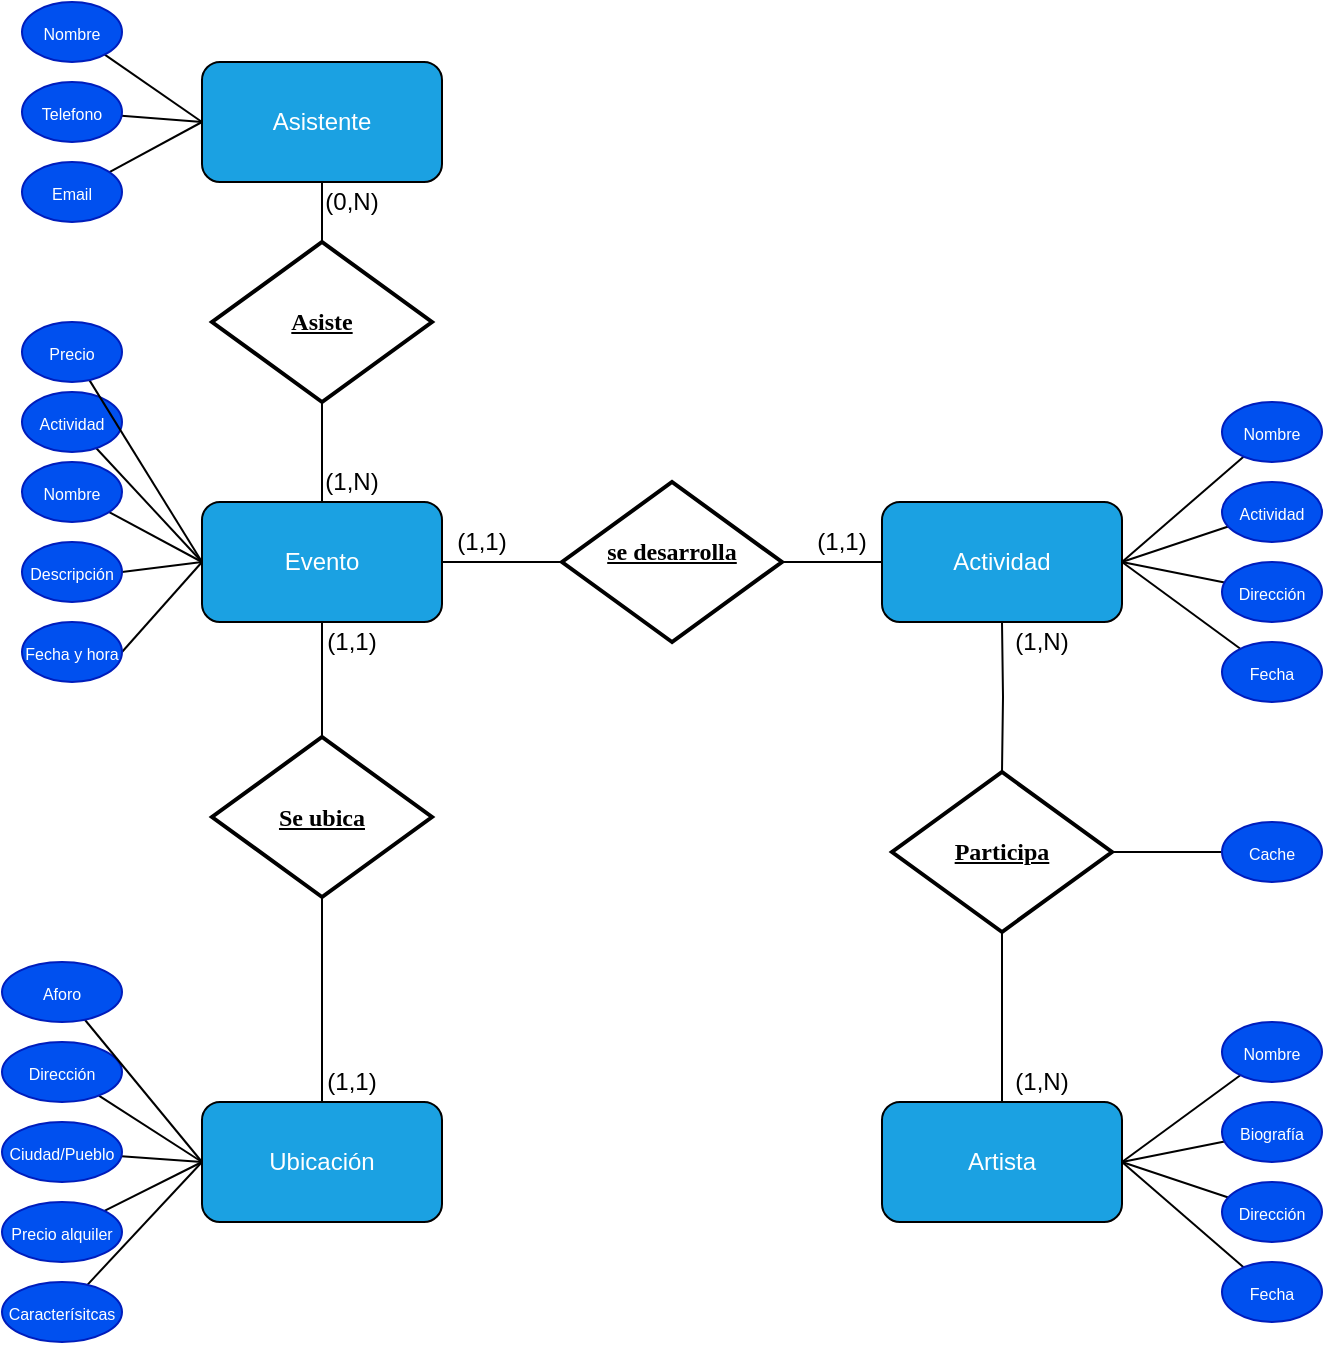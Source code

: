 <mxfile version="24.5.3" type="device">
  <diagram name="Page-1" id="s39b4DrjpuMmn1QRbg7P">
    <mxGraphModel dx="1725" dy="1618" grid="1" gridSize="10" guides="1" tooltips="1" connect="1" arrows="1" fold="1" page="1" pageScale="1" pageWidth="850" pageHeight="1100" math="0" shadow="0">
      <root>
        <mxCell id="0" />
        <mxCell id="1" parent="0" />
        <mxCell id="AmZMGiOZ296bvr_FSHlj-7" value="" style="rhombus;whiteSpace=wrap;html=1;fillColor=#FFFFFF;rotation=-180;strokeColor=#000000;strokeWidth=2;" vertex="1" parent="1">
          <mxGeometry x="45" y="-50" width="110" height="80" as="geometry" />
        </mxCell>
        <mxCell id="AmZMGiOZ296bvr_FSHlj-6" value="" style="rhombus;whiteSpace=wrap;html=1;fillColor=#FFFFFF;rotation=-180;strokeColor=#000000;strokeWidth=2;" vertex="1" parent="1">
          <mxGeometry x="385" y="215" width="110" height="80" as="geometry" />
        </mxCell>
        <mxCell id="AmZMGiOZ296bvr_FSHlj-5" value="" style="rhombus;whiteSpace=wrap;html=1;fillColor=#FFFFFF;rotation=-180;strokeColor=#000000;strokeWidth=2;" vertex="1" parent="1">
          <mxGeometry x="45" y="197.5" width="110" height="80" as="geometry" />
        </mxCell>
        <mxCell id="2Ec3089QmEi5QG__vyva-1" value="Actividad" style="rounded=1;whiteSpace=wrap;html=1;fillColor=#1ba1e2;fontColor=#ffffff;strokeColor=#000000;" parent="1" vertex="1">
          <mxGeometry x="380" y="80" width="120" height="60" as="geometry" />
        </mxCell>
        <mxCell id="2Ec3089QmEi5QG__vyva-71" style="edgeStyle=orthogonalEdgeStyle;rounded=0;orthogonalLoop=1;jettySize=auto;html=1;endArrow=none;endFill=0;entryX=1;entryY=0.5;entryDx=0;entryDy=0;fontColor=#000000;strokeColor=#000000;" parent="1" source="2Ec3089QmEi5QG__vyva-2" edge="1">
          <mxGeometry relative="1" as="geometry">
            <mxPoint x="440" y="295" as="targetPoint" />
          </mxGeometry>
        </mxCell>
        <mxCell id="2Ec3089QmEi5QG__vyva-2" value="Artista" style="rounded=1;whiteSpace=wrap;html=1;fillColor=#1ba1e2;fontColor=#ffffff;strokeColor=#000000;" parent="1" vertex="1">
          <mxGeometry x="380" y="380" width="120" height="60" as="geometry" />
        </mxCell>
        <mxCell id="2Ec3089QmEi5QG__vyva-74" style="rounded=0;orthogonalLoop=1;jettySize=auto;html=1;entryX=1;entryY=0.5;entryDx=0;entryDy=0;endArrow=none;endFill=0;fontColor=#000000;strokeColor=#000000;" parent="1" source="2Ec3089QmEi5QG__vyva-3" edge="1">
          <mxGeometry relative="1" as="geometry">
            <mxPoint x="100" y="277.5" as="targetPoint" />
          </mxGeometry>
        </mxCell>
        <mxCell id="2Ec3089QmEi5QG__vyva-3" value="Ubicación" style="rounded=1;whiteSpace=wrap;html=1;fillColor=#1ba1e2;fontColor=#ffffff;strokeColor=#000000;" parent="1" vertex="1">
          <mxGeometry x="40" y="380" width="120" height="60" as="geometry" />
        </mxCell>
        <mxCell id="2Ec3089QmEi5QG__vyva-4" value="Evento" style="rounded=1;whiteSpace=wrap;html=1;fillColor=#1ba1e2;fontColor=#ffffff;strokeColor=#000000;" parent="1" vertex="1">
          <mxGeometry x="40" y="80" width="120" height="60" as="geometry" />
        </mxCell>
        <mxCell id="2Ec3089QmEi5QG__vyva-68" style="rounded=0;orthogonalLoop=1;jettySize=auto;html=1;entryX=0;entryY=0.5;entryDx=0;entryDy=0;endArrow=none;endFill=0;strokeColor=#000000;" parent="1" source="2Ec3089QmEi5QG__vyva-5" edge="1">
          <mxGeometry relative="1" as="geometry">
            <mxPoint x="100" y="-50" as="targetPoint" />
          </mxGeometry>
        </mxCell>
        <mxCell id="2Ec3089QmEi5QG__vyva-5" value="Asistente" style="rounded=1;whiteSpace=wrap;html=1;fillColor=#1ba1e2;fontColor=#ffffff;strokeColor=#000000;" parent="1" vertex="1">
          <mxGeometry x="40" y="-140" width="120" height="60" as="geometry" />
        </mxCell>
        <mxCell id="2Ec3089QmEi5QG__vyva-19" style="rounded=0;orthogonalLoop=1;jettySize=auto;html=1;exitX=0;exitY=0.5;exitDx=0;exitDy=0;entryX=0;entryY=0.5;entryDx=0;entryDy=0;endArrow=none;endFill=0;strokeColor=#000000;" parent="1" source="2Ec3089QmEi5QG__vyva-13" target="2Ec3089QmEi5QG__vyva-1" edge="1">
          <mxGeometry relative="1" as="geometry" />
        </mxCell>
        <mxCell id="2Ec3089QmEi5QG__vyva-13" value="" style="rhombus;whiteSpace=wrap;html=1;fillColor=#FFFFFF;rotation=-180;strokeColor=#000000;strokeWidth=2;" parent="1" vertex="1">
          <mxGeometry x="220" y="70" width="110" height="80" as="geometry" />
        </mxCell>
        <mxCell id="2Ec3089QmEi5QG__vyva-18" value="" style="endArrow=none;html=1;rounded=0;exitX=1;exitY=0.5;exitDx=0;exitDy=0;entryX=1;entryY=0.5;entryDx=0;entryDy=0;startArrow=none;startFill=0;endFill=0;strokeColor=#000000;" parent="1" source="2Ec3089QmEi5QG__vyva-4" edge="1" target="2Ec3089QmEi5QG__vyva-13">
          <mxGeometry width="50" height="50" relative="1" as="geometry">
            <mxPoint x="370" y="210" as="sourcePoint" />
            <mxPoint x="240" y="110" as="targetPoint" />
          </mxGeometry>
        </mxCell>
        <mxCell id="2Ec3089QmEi5QG__vyva-25" style="rounded=0;orthogonalLoop=1;jettySize=auto;html=1;entryX=0;entryY=0.5;entryDx=0;entryDy=0;endArrow=none;endFill=0;strokeColor=#000000;" parent="1" source="2Ec3089QmEi5QG__vyva-20" target="2Ec3089QmEi5QG__vyva-4" edge="1">
          <mxGeometry relative="1" as="geometry" />
        </mxCell>
        <mxCell id="2Ec3089QmEi5QG__vyva-20" value="&lt;font style=&quot;font-size: 8px;&quot;&gt;Nombre&lt;/font&gt;" style="ellipse;whiteSpace=wrap;html=1;fillColor=#0050ef;fontColor=#ffffff;strokeColor=#001DBC;" parent="1" vertex="1">
          <mxGeometry x="-50" y="60" width="50" height="30" as="geometry" />
        </mxCell>
        <mxCell id="2Ec3089QmEi5QG__vyva-26" style="rounded=0;orthogonalLoop=1;jettySize=auto;html=1;endArrow=none;endFill=0;strokeColor=#000000;" parent="1" source="2Ec3089QmEi5QG__vyva-21" edge="1">
          <mxGeometry relative="1" as="geometry">
            <mxPoint x="40" y="110" as="targetPoint" />
          </mxGeometry>
        </mxCell>
        <mxCell id="2Ec3089QmEi5QG__vyva-21" value="&lt;font style=&quot;font-size: 8px;&quot;&gt;Actividad&lt;/font&gt;" style="ellipse;whiteSpace=wrap;html=1;fillColor=#0050ef;fontColor=#ffffff;strokeColor=#001DBC;" parent="1" vertex="1">
          <mxGeometry x="-50" y="25" width="50" height="30" as="geometry" />
        </mxCell>
        <mxCell id="2Ec3089QmEi5QG__vyva-31" style="rounded=0;orthogonalLoop=1;jettySize=auto;html=1;endArrow=none;endFill=0;strokeColor=#000000;" parent="1" source="2Ec3089QmEi5QG__vyva-23" edge="1">
          <mxGeometry relative="1" as="geometry">
            <mxPoint x="40" y="110" as="targetPoint" />
          </mxGeometry>
        </mxCell>
        <mxCell id="2Ec3089QmEi5QG__vyva-23" value="&lt;font style=&quot;font-size: 8px;&quot;&gt;Precio&lt;/font&gt;" style="ellipse;whiteSpace=wrap;html=1;fillColor=#0050ef;fontColor=#ffffff;strokeColor=#001DBC;" parent="1" vertex="1">
          <mxGeometry x="-50" y="-10" width="50" height="30" as="geometry" />
        </mxCell>
        <mxCell id="2Ec3089QmEi5QG__vyva-30" style="rounded=0;orthogonalLoop=1;jettySize=auto;html=1;entryX=0.5;entryY=1;entryDx=0;entryDy=0;endArrow=none;endFill=0;fontColor=#000000;strokeColor=#000000;exitX=0;exitY=0.5;exitDx=0;exitDy=0;" parent="1" target="2Ec3089QmEi5QG__vyva-4" edge="1">
          <mxGeometry relative="1" as="geometry">
            <mxPoint x="100" y="197.5" as="sourcePoint" />
          </mxGeometry>
        </mxCell>
        <mxCell id="2Ec3089QmEi5QG__vyva-40" style="rounded=0;orthogonalLoop=1;jettySize=auto;html=1;endArrow=none;endFill=0;fontColor=#000000;strokeColor=#000000;" parent="1" source="2Ec3089QmEi5QG__vyva-34" edge="1">
          <mxGeometry relative="1" as="geometry">
            <mxPoint x="500" y="110" as="targetPoint" />
          </mxGeometry>
        </mxCell>
        <mxCell id="2Ec3089QmEi5QG__vyva-34" value="&lt;font style=&quot;font-size: 8px;&quot;&gt;Dirección&lt;/font&gt;" style="ellipse;whiteSpace=wrap;html=1;fillColor=#0050ef;fontColor=#ffffff;strokeColor=#001DBC;" parent="1" vertex="1">
          <mxGeometry x="550" y="110" width="50" height="30" as="geometry" />
        </mxCell>
        <mxCell id="2Ec3089QmEi5QG__vyva-39" style="rounded=0;orthogonalLoop=1;jettySize=auto;html=1;entryX=1;entryY=0.5;entryDx=0;entryDy=0;endArrow=none;endFill=0;fontColor=#000000;strokeColor=#000000;" parent="1" source="2Ec3089QmEi5QG__vyva-35" target="2Ec3089QmEi5QG__vyva-1" edge="1">
          <mxGeometry relative="1" as="geometry" />
        </mxCell>
        <mxCell id="2Ec3089QmEi5QG__vyva-35" value="&lt;font style=&quot;font-size: 8px;&quot;&gt;Actividad&lt;/font&gt;" style="ellipse;whiteSpace=wrap;html=1;fillColor=#0050ef;fontColor=#ffffff;strokeColor=#001DBC;" parent="1" vertex="1">
          <mxGeometry x="550" y="70" width="50" height="30" as="geometry" />
        </mxCell>
        <mxCell id="2Ec3089QmEi5QG__vyva-38" style="rounded=0;orthogonalLoop=1;jettySize=auto;html=1;entryX=1;entryY=0.5;entryDx=0;entryDy=0;endArrow=none;endFill=0;fontColor=#000000;strokeColor=#000000;" parent="1" source="2Ec3089QmEi5QG__vyva-36" target="2Ec3089QmEi5QG__vyva-1" edge="1">
          <mxGeometry relative="1" as="geometry" />
        </mxCell>
        <mxCell id="2Ec3089QmEi5QG__vyva-36" value="&lt;font style=&quot;font-size: 8px;&quot;&gt;Nombre&lt;/font&gt;" style="ellipse;whiteSpace=wrap;html=1;fillColor=#0050ef;fontColor=#ffffff;strokeColor=#001DBC;" parent="1" vertex="1">
          <mxGeometry x="550" y="30" width="50" height="30" as="geometry" />
        </mxCell>
        <mxCell id="2Ec3089QmEi5QG__vyva-41" style="rounded=0;orthogonalLoop=1;jettySize=auto;html=1;entryX=1;entryY=0.5;entryDx=0;entryDy=0;endArrow=none;endFill=0;fontColor=#000000;strokeColor=#000000;" parent="1" source="2Ec3089QmEi5QG__vyva-37" target="2Ec3089QmEi5QG__vyva-1" edge="1">
          <mxGeometry relative="1" as="geometry" />
        </mxCell>
        <mxCell id="2Ec3089QmEi5QG__vyva-37" value="&lt;font style=&quot;font-size: 8px;&quot;&gt;Fecha&lt;/font&gt;" style="ellipse;whiteSpace=wrap;html=1;fillColor=#0050ef;fontColor=#ffffff;strokeColor=#001DBC;" parent="1" vertex="1">
          <mxGeometry x="550" y="150" width="50" height="30" as="geometry" />
        </mxCell>
        <mxCell id="2Ec3089QmEi5QG__vyva-48" style="rounded=0;orthogonalLoop=1;jettySize=auto;html=1;entryX=1;entryY=0.5;entryDx=0;entryDy=0;endArrow=none;endFill=0;fontColor=#000000;strokeColor=#000000;" parent="1" source="2Ec3089QmEi5QG__vyva-42" target="2Ec3089QmEi5QG__vyva-2" edge="1">
          <mxGeometry relative="1" as="geometry">
            <mxPoint x="510" y="410.0" as="targetPoint" />
          </mxGeometry>
        </mxCell>
        <mxCell id="2Ec3089QmEi5QG__vyva-42" value="&lt;font style=&quot;font-size: 8px;&quot;&gt;Dirección&lt;/font&gt;" style="ellipse;whiteSpace=wrap;html=1;fillColor=#0050ef;fontColor=#ffffff;strokeColor=#001DBC;" parent="1" vertex="1">
          <mxGeometry x="550" y="420" width="50" height="30" as="geometry" />
        </mxCell>
        <mxCell id="2Ec3089QmEi5QG__vyva-47" style="rounded=0;orthogonalLoop=1;jettySize=auto;html=1;endArrow=none;endFill=0;fontColor=#000000;strokeColor=#000000;" parent="1" source="2Ec3089QmEi5QG__vyva-43" edge="1">
          <mxGeometry relative="1" as="geometry">
            <mxPoint x="500" y="410.0" as="targetPoint" />
          </mxGeometry>
        </mxCell>
        <mxCell id="2Ec3089QmEi5QG__vyva-43" value="&lt;font style=&quot;font-size: 8px;&quot;&gt;Biografía&lt;/font&gt;" style="ellipse;whiteSpace=wrap;html=1;fillColor=#0050ef;fontColor=#ffffff;strokeColor=#001DBC;" parent="1" vertex="1">
          <mxGeometry x="550" y="380" width="50" height="30" as="geometry" />
        </mxCell>
        <mxCell id="2Ec3089QmEi5QG__vyva-46" style="rounded=0;orthogonalLoop=1;jettySize=auto;html=1;entryX=1;entryY=0.5;entryDx=0;entryDy=0;endArrow=none;endFill=0;fontColor=#000000;strokeColor=#000000;" parent="1" source="2Ec3089QmEi5QG__vyva-44" target="2Ec3089QmEi5QG__vyva-2" edge="1">
          <mxGeometry relative="1" as="geometry" />
        </mxCell>
        <mxCell id="2Ec3089QmEi5QG__vyva-44" value="&lt;font style=&quot;font-size: 8px;&quot;&gt;Nombre&lt;/font&gt;" style="ellipse;whiteSpace=wrap;html=1;fillColor=#0050ef;fontColor=#ffffff;strokeColor=#001DBC;" parent="1" vertex="1">
          <mxGeometry x="550" y="340" width="50" height="30" as="geometry" />
        </mxCell>
        <mxCell id="2Ec3089QmEi5QG__vyva-49" style="rounded=0;orthogonalLoop=1;jettySize=auto;html=1;entryX=1;entryY=0.5;entryDx=0;entryDy=0;endArrow=none;endFill=0;fontColor=#000000;strokeColor=#000000;" parent="1" source="2Ec3089QmEi5QG__vyva-45" target="2Ec3089QmEi5QG__vyva-2" edge="1">
          <mxGeometry relative="1" as="geometry">
            <mxPoint x="500" y="410.0" as="targetPoint" />
          </mxGeometry>
        </mxCell>
        <mxCell id="2Ec3089QmEi5QG__vyva-45" value="&lt;font style=&quot;font-size: 8px;&quot;&gt;Fecha&lt;/font&gt;" style="ellipse;whiteSpace=wrap;html=1;fillColor=#0050ef;fontColor=#ffffff;strokeColor=#001DBC;" parent="1" vertex="1">
          <mxGeometry x="550" y="460" width="50" height="30" as="geometry" />
        </mxCell>
        <mxCell id="2Ec3089QmEi5QG__vyva-57" style="rounded=0;orthogonalLoop=1;jettySize=auto;html=1;entryX=0;entryY=0.5;entryDx=0;entryDy=0;endArrow=none;endFill=0;strokeColor=#000000;" parent="1" source="2Ec3089QmEi5QG__vyva-50" target="2Ec3089QmEi5QG__vyva-3" edge="1">
          <mxGeometry relative="1" as="geometry" />
        </mxCell>
        <mxCell id="2Ec3089QmEi5QG__vyva-50" value="&lt;font style=&quot;font-size: 8px;&quot;&gt;Ciudad/Pueblo&lt;/font&gt;" style="ellipse;whiteSpace=wrap;html=1;fillColor=#0050ef;fontColor=#ffffff;strokeColor=#001DBC;" parent="1" vertex="1">
          <mxGeometry x="-60" y="390" width="60" height="30" as="geometry" />
        </mxCell>
        <mxCell id="2Ec3089QmEi5QG__vyva-56" style="rounded=0;orthogonalLoop=1;jettySize=auto;html=1;entryX=0;entryY=0.5;entryDx=0;entryDy=0;endArrow=none;endFill=0;strokeColor=#000000;" parent="1" source="2Ec3089QmEi5QG__vyva-51" target="2Ec3089QmEi5QG__vyva-3" edge="1">
          <mxGeometry relative="1" as="geometry" />
        </mxCell>
        <mxCell id="2Ec3089QmEi5QG__vyva-51" value="&lt;font style=&quot;font-size: 8px;&quot;&gt;Dirección&lt;/font&gt;" style="ellipse;whiteSpace=wrap;html=1;fillColor=#0050ef;fontColor=#ffffff;strokeColor=#001DBC;" parent="1" vertex="1">
          <mxGeometry x="-60" y="350" width="60" height="30" as="geometry" />
        </mxCell>
        <mxCell id="2Ec3089QmEi5QG__vyva-55" style="rounded=0;orthogonalLoop=1;jettySize=auto;html=1;entryX=0;entryY=0.5;entryDx=0;entryDy=0;endArrow=none;endFill=0;strokeColor=#000000;" parent="1" source="2Ec3089QmEi5QG__vyva-52" target="2Ec3089QmEi5QG__vyva-3" edge="1">
          <mxGeometry relative="1" as="geometry" />
        </mxCell>
        <mxCell id="2Ec3089QmEi5QG__vyva-52" value="&lt;font style=&quot;font-size: 8px;&quot;&gt;Aforo&lt;/font&gt;" style="ellipse;whiteSpace=wrap;html=1;fillColor=#0050ef;fontColor=#ffffff;strokeColor=#001DBC;" parent="1" vertex="1">
          <mxGeometry x="-60" y="310" width="60" height="30" as="geometry" />
        </mxCell>
        <mxCell id="2Ec3089QmEi5QG__vyva-58" style="rounded=0;orthogonalLoop=1;jettySize=auto;html=1;entryX=0;entryY=0.5;entryDx=0;entryDy=0;endArrow=none;endFill=0;strokeColor=#000000;" parent="1" source="2Ec3089QmEi5QG__vyva-53" target="2Ec3089QmEi5QG__vyva-3" edge="1">
          <mxGeometry relative="1" as="geometry" />
        </mxCell>
        <mxCell id="2Ec3089QmEi5QG__vyva-53" value="&lt;font style=&quot;font-size: 8px;&quot;&gt;Precio alquiler&lt;/font&gt;" style="ellipse;whiteSpace=wrap;html=1;fillColor=#0050ef;fontColor=#ffffff;strokeColor=#001DBC;" parent="1" vertex="1">
          <mxGeometry x="-60" y="430" width="60" height="30" as="geometry" />
        </mxCell>
        <mxCell id="2Ec3089QmEi5QG__vyva-59" style="rounded=0;orthogonalLoop=1;jettySize=auto;html=1;entryX=0;entryY=0.5;entryDx=0;entryDy=0;endArrow=none;endFill=0;strokeColor=#000000;" parent="1" source="2Ec3089QmEi5QG__vyva-54" target="2Ec3089QmEi5QG__vyva-3" edge="1">
          <mxGeometry relative="1" as="geometry" />
        </mxCell>
        <mxCell id="2Ec3089QmEi5QG__vyva-54" value="&lt;font style=&quot;font-size: 8px;&quot;&gt;Caracterísitcas&lt;/font&gt;" style="ellipse;whiteSpace=wrap;html=1;fillColor=#0050ef;fontColor=#ffffff;strokeColor=#001DBC;" parent="1" vertex="1">
          <mxGeometry x="-60" y="470" width="60" height="30" as="geometry" />
        </mxCell>
        <mxCell id="2Ec3089QmEi5QG__vyva-64" style="rounded=0;orthogonalLoop=1;jettySize=auto;html=1;entryX=0;entryY=0.5;entryDx=0;entryDy=0;endArrow=none;endFill=0;strokeColor=#000000;" parent="1" source="2Ec3089QmEi5QG__vyva-60" target="2Ec3089QmEi5QG__vyva-5" edge="1">
          <mxGeometry relative="1" as="geometry" />
        </mxCell>
        <mxCell id="2Ec3089QmEi5QG__vyva-60" value="&lt;font style=&quot;font-size: 8px;&quot;&gt;Email&lt;/font&gt;" style="ellipse;whiteSpace=wrap;html=1;fillColor=#0050ef;fontColor=#ffffff;strokeColor=#001DBC;" parent="1" vertex="1">
          <mxGeometry x="-50" y="-90" width="50" height="30" as="geometry" />
        </mxCell>
        <mxCell id="2Ec3089QmEi5QG__vyva-65" style="rounded=0;orthogonalLoop=1;jettySize=auto;html=1;entryX=0;entryY=0.5;entryDx=0;entryDy=0;endArrow=none;endFill=0;strokeColor=#000000;" parent="1" source="2Ec3089QmEi5QG__vyva-61" target="2Ec3089QmEi5QG__vyva-5" edge="1">
          <mxGeometry relative="1" as="geometry" />
        </mxCell>
        <mxCell id="2Ec3089QmEi5QG__vyva-61" value="&lt;font style=&quot;font-size: 8px;&quot;&gt;Telefono&lt;/font&gt;" style="ellipse;whiteSpace=wrap;html=1;fillColor=#0050ef;fontColor=#ffffff;strokeColor=#001DBC;" parent="1" vertex="1">
          <mxGeometry x="-50" y="-130" width="50" height="30" as="geometry" />
        </mxCell>
        <mxCell id="2Ec3089QmEi5QG__vyva-66" style="rounded=0;orthogonalLoop=1;jettySize=auto;html=1;entryX=0;entryY=0.5;entryDx=0;entryDy=0;endArrow=none;endFill=0;strokeColor=#000000;" parent="1" source="2Ec3089QmEi5QG__vyva-62" target="2Ec3089QmEi5QG__vyva-5" edge="1">
          <mxGeometry relative="1" as="geometry" />
        </mxCell>
        <mxCell id="2Ec3089QmEi5QG__vyva-62" value="&lt;font style=&quot;font-size: 8px;&quot;&gt;Nombre&lt;/font&gt;" style="ellipse;whiteSpace=wrap;html=1;fillColor=#0050ef;fontColor=#ffffff;strokeColor=#001DBC;" parent="1" vertex="1">
          <mxGeometry x="-50" y="-170" width="50" height="30" as="geometry" />
        </mxCell>
        <mxCell id="2Ec3089QmEi5QG__vyva-69" style="rounded=0;orthogonalLoop=1;jettySize=auto;html=1;entryX=0.5;entryY=0;entryDx=0;entryDy=0;endArrow=none;endFill=0;fontColor=#000000;strokeColor=#000000;" parent="1" target="2Ec3089QmEi5QG__vyva-4" edge="1">
          <mxGeometry relative="1" as="geometry">
            <mxPoint x="100" y="30" as="sourcePoint" />
          </mxGeometry>
        </mxCell>
        <mxCell id="2Ec3089QmEi5QG__vyva-73" style="edgeStyle=orthogonalEdgeStyle;rounded=0;orthogonalLoop=1;jettySize=auto;html=1;entryX=0.5;entryY=1;entryDx=0;entryDy=0;endArrow=none;endFill=0;fontColor=#000000;strokeColor=#000000;" parent="1" target="2Ec3089QmEi5QG__vyva-1" edge="1">
          <mxGeometry relative="1" as="geometry">
            <mxPoint x="440" y="215" as="sourcePoint" />
          </mxGeometry>
        </mxCell>
        <mxCell id="2Ec3089QmEi5QG__vyva-80" style="rounded=0;orthogonalLoop=1;jettySize=auto;html=1;endArrow=none;endFill=0;fontColor=#000000;strokeColor=#000000;entryX=0;entryY=0.5;entryDx=0;entryDy=0;" parent="1" source="2Ec3089QmEi5QG__vyva-79" target="AmZMGiOZ296bvr_FSHlj-6" edge="1">
          <mxGeometry relative="1" as="geometry">
            <mxPoint x="490" y="255" as="targetPoint" />
          </mxGeometry>
        </mxCell>
        <mxCell id="2Ec3089QmEi5QG__vyva-79" value="&lt;font style=&quot;font-size: 8px;&quot;&gt;Cache&lt;/font&gt;" style="ellipse;whiteSpace=wrap;html=1;fillColor=#0050ef;fontColor=#ffffff;strokeColor=#001DBC;" parent="1" vertex="1">
          <mxGeometry x="550" y="240" width="50" height="30" as="geometry" />
        </mxCell>
        <mxCell id="2Ec3089QmEi5QG__vyva-83" value="Asiste" style="text;html=1;align=center;verticalAlign=middle;whiteSpace=wrap;rounded=0;fontFamily=Lucida Console;fontStyle=5;fontColor=#000000;" parent="1" vertex="1">
          <mxGeometry x="70" y="-25" width="60" height="30" as="geometry" />
        </mxCell>
        <mxCell id="2Ec3089QmEi5QG__vyva-84" value="Se ubica" style="text;html=1;align=center;verticalAlign=middle;whiteSpace=wrap;rounded=0;fontFamily=Lucida Console;fontStyle=5;fontColor=#000000;" parent="1" vertex="1">
          <mxGeometry x="65" y="222.5" width="70" height="30" as="geometry" />
        </mxCell>
        <mxCell id="2Ec3089QmEi5QG__vyva-85" value="Participa" style="text;html=1;align=center;verticalAlign=middle;whiteSpace=wrap;rounded=0;fontFamily=Lucida Console;fontStyle=5;fontColor=#000000;" parent="1" vertex="1">
          <mxGeometry x="405" y="240" width="70" height="30" as="geometry" />
        </mxCell>
        <mxCell id="2Ec3089QmEi5QG__vyva-90" value="se desarrolla" style="text;html=1;align=center;verticalAlign=middle;whiteSpace=wrap;rounded=0;fontFamily=Lucida Console;fontStyle=5;fontColor=#000000;" parent="1" vertex="1">
          <mxGeometry x="235" y="90" width="80" height="30" as="geometry" />
        </mxCell>
        <mxCell id="2Ec3089QmEi5QG__vyva-91" value="(1,1)" style="text;html=1;align=center;verticalAlign=middle;whiteSpace=wrap;rounded=0;fontColor=#000000;" parent="1" vertex="1">
          <mxGeometry x="170" y="90" width="20" height="20" as="geometry" />
        </mxCell>
        <mxCell id="2Ec3089QmEi5QG__vyva-93" value="(1,1)" style="text;html=1;align=center;verticalAlign=middle;whiteSpace=wrap;rounded=0;fontColor=#000000;" parent="1" vertex="1">
          <mxGeometry x="350" y="90" width="20" height="20" as="geometry" />
        </mxCell>
        <mxCell id="2Ec3089QmEi5QG__vyva-94" value="(1,1)" style="text;html=1;align=center;verticalAlign=middle;whiteSpace=wrap;rounded=0;fontColor=#000000;" parent="1" vertex="1">
          <mxGeometry x="105" y="360" width="20" height="20" as="geometry" />
        </mxCell>
        <mxCell id="2Ec3089QmEi5QG__vyva-95" value="(1,1)" style="text;html=1;align=center;verticalAlign=middle;whiteSpace=wrap;rounded=0;fontColor=#000000;" parent="1" vertex="1">
          <mxGeometry x="105" y="140" width="20" height="20" as="geometry" />
        </mxCell>
        <mxCell id="2Ec3089QmEi5QG__vyva-96" value="(1,N)" style="text;html=1;align=center;verticalAlign=middle;whiteSpace=wrap;rounded=0;fontColor=#000000;" parent="1" vertex="1">
          <mxGeometry x="450" y="140" width="20" height="20" as="geometry" />
        </mxCell>
        <mxCell id="2Ec3089QmEi5QG__vyva-97" value="(1,N)" style="text;html=1;align=center;verticalAlign=middle;whiteSpace=wrap;rounded=0;fontColor=#000000;" parent="1" vertex="1">
          <mxGeometry x="450" y="360" width="20" height="20" as="geometry" />
        </mxCell>
        <mxCell id="2Ec3089QmEi5QG__vyva-98" value="(1,N)" style="text;html=1;align=center;verticalAlign=middle;whiteSpace=wrap;rounded=0;fontColor=#000000;" parent="1" vertex="1">
          <mxGeometry x="105" y="60" width="20" height="20" as="geometry" />
        </mxCell>
        <mxCell id="2Ec3089QmEi5QG__vyva-99" value="(0,N)" style="text;html=1;align=center;verticalAlign=middle;whiteSpace=wrap;rounded=0;fontColor=#000000;" parent="1" vertex="1">
          <mxGeometry x="105" y="-80" width="20" height="20" as="geometry" />
        </mxCell>
        <mxCell id="WX336QwC7nkhpDiluAZO-4" style="rounded=0;orthogonalLoop=1;jettySize=auto;html=1;entryX=0;entryY=0.5;entryDx=0;entryDy=0;endArrow=none;endFill=0;strokeColor=#000000;exitX=1;exitY=0.5;exitDx=0;exitDy=0;" parent="1" source="WX336QwC7nkhpDiluAZO-3" target="2Ec3089QmEi5QG__vyva-4" edge="1">
          <mxGeometry relative="1" as="geometry" />
        </mxCell>
        <mxCell id="WX336QwC7nkhpDiluAZO-3" value="&lt;span style=&quot;font-size: 8px;&quot;&gt;Descripción&lt;/span&gt;" style="ellipse;whiteSpace=wrap;html=1;fillColor=#0050ef;fontColor=#ffffff;strokeColor=#001DBC;" parent="1" vertex="1">
          <mxGeometry x="-50" y="100" width="50" height="30" as="geometry" />
        </mxCell>
        <mxCell id="AmZMGiOZ296bvr_FSHlj-3" style="rounded=0;orthogonalLoop=1;jettySize=auto;html=1;entryX=0;entryY=0.5;entryDx=0;entryDy=0;endArrow=none;endFill=0;exitX=1;exitY=0.5;exitDx=0;exitDy=0;strokeColor=#000000;" edge="1" parent="1" source="AmZMGiOZ296bvr_FSHlj-1" target="2Ec3089QmEi5QG__vyva-4">
          <mxGeometry relative="1" as="geometry" />
        </mxCell>
        <mxCell id="AmZMGiOZ296bvr_FSHlj-1" value="&lt;span style=&quot;font-size: 8px;&quot;&gt;Fecha y hora&lt;/span&gt;" style="ellipse;whiteSpace=wrap;html=1;fillColor=#0050ef;fontColor=#ffffff;strokeColor=#001DBC;" vertex="1" parent="1">
          <mxGeometry x="-50" y="140" width="50" height="30" as="geometry" />
        </mxCell>
      </root>
    </mxGraphModel>
  </diagram>
</mxfile>

